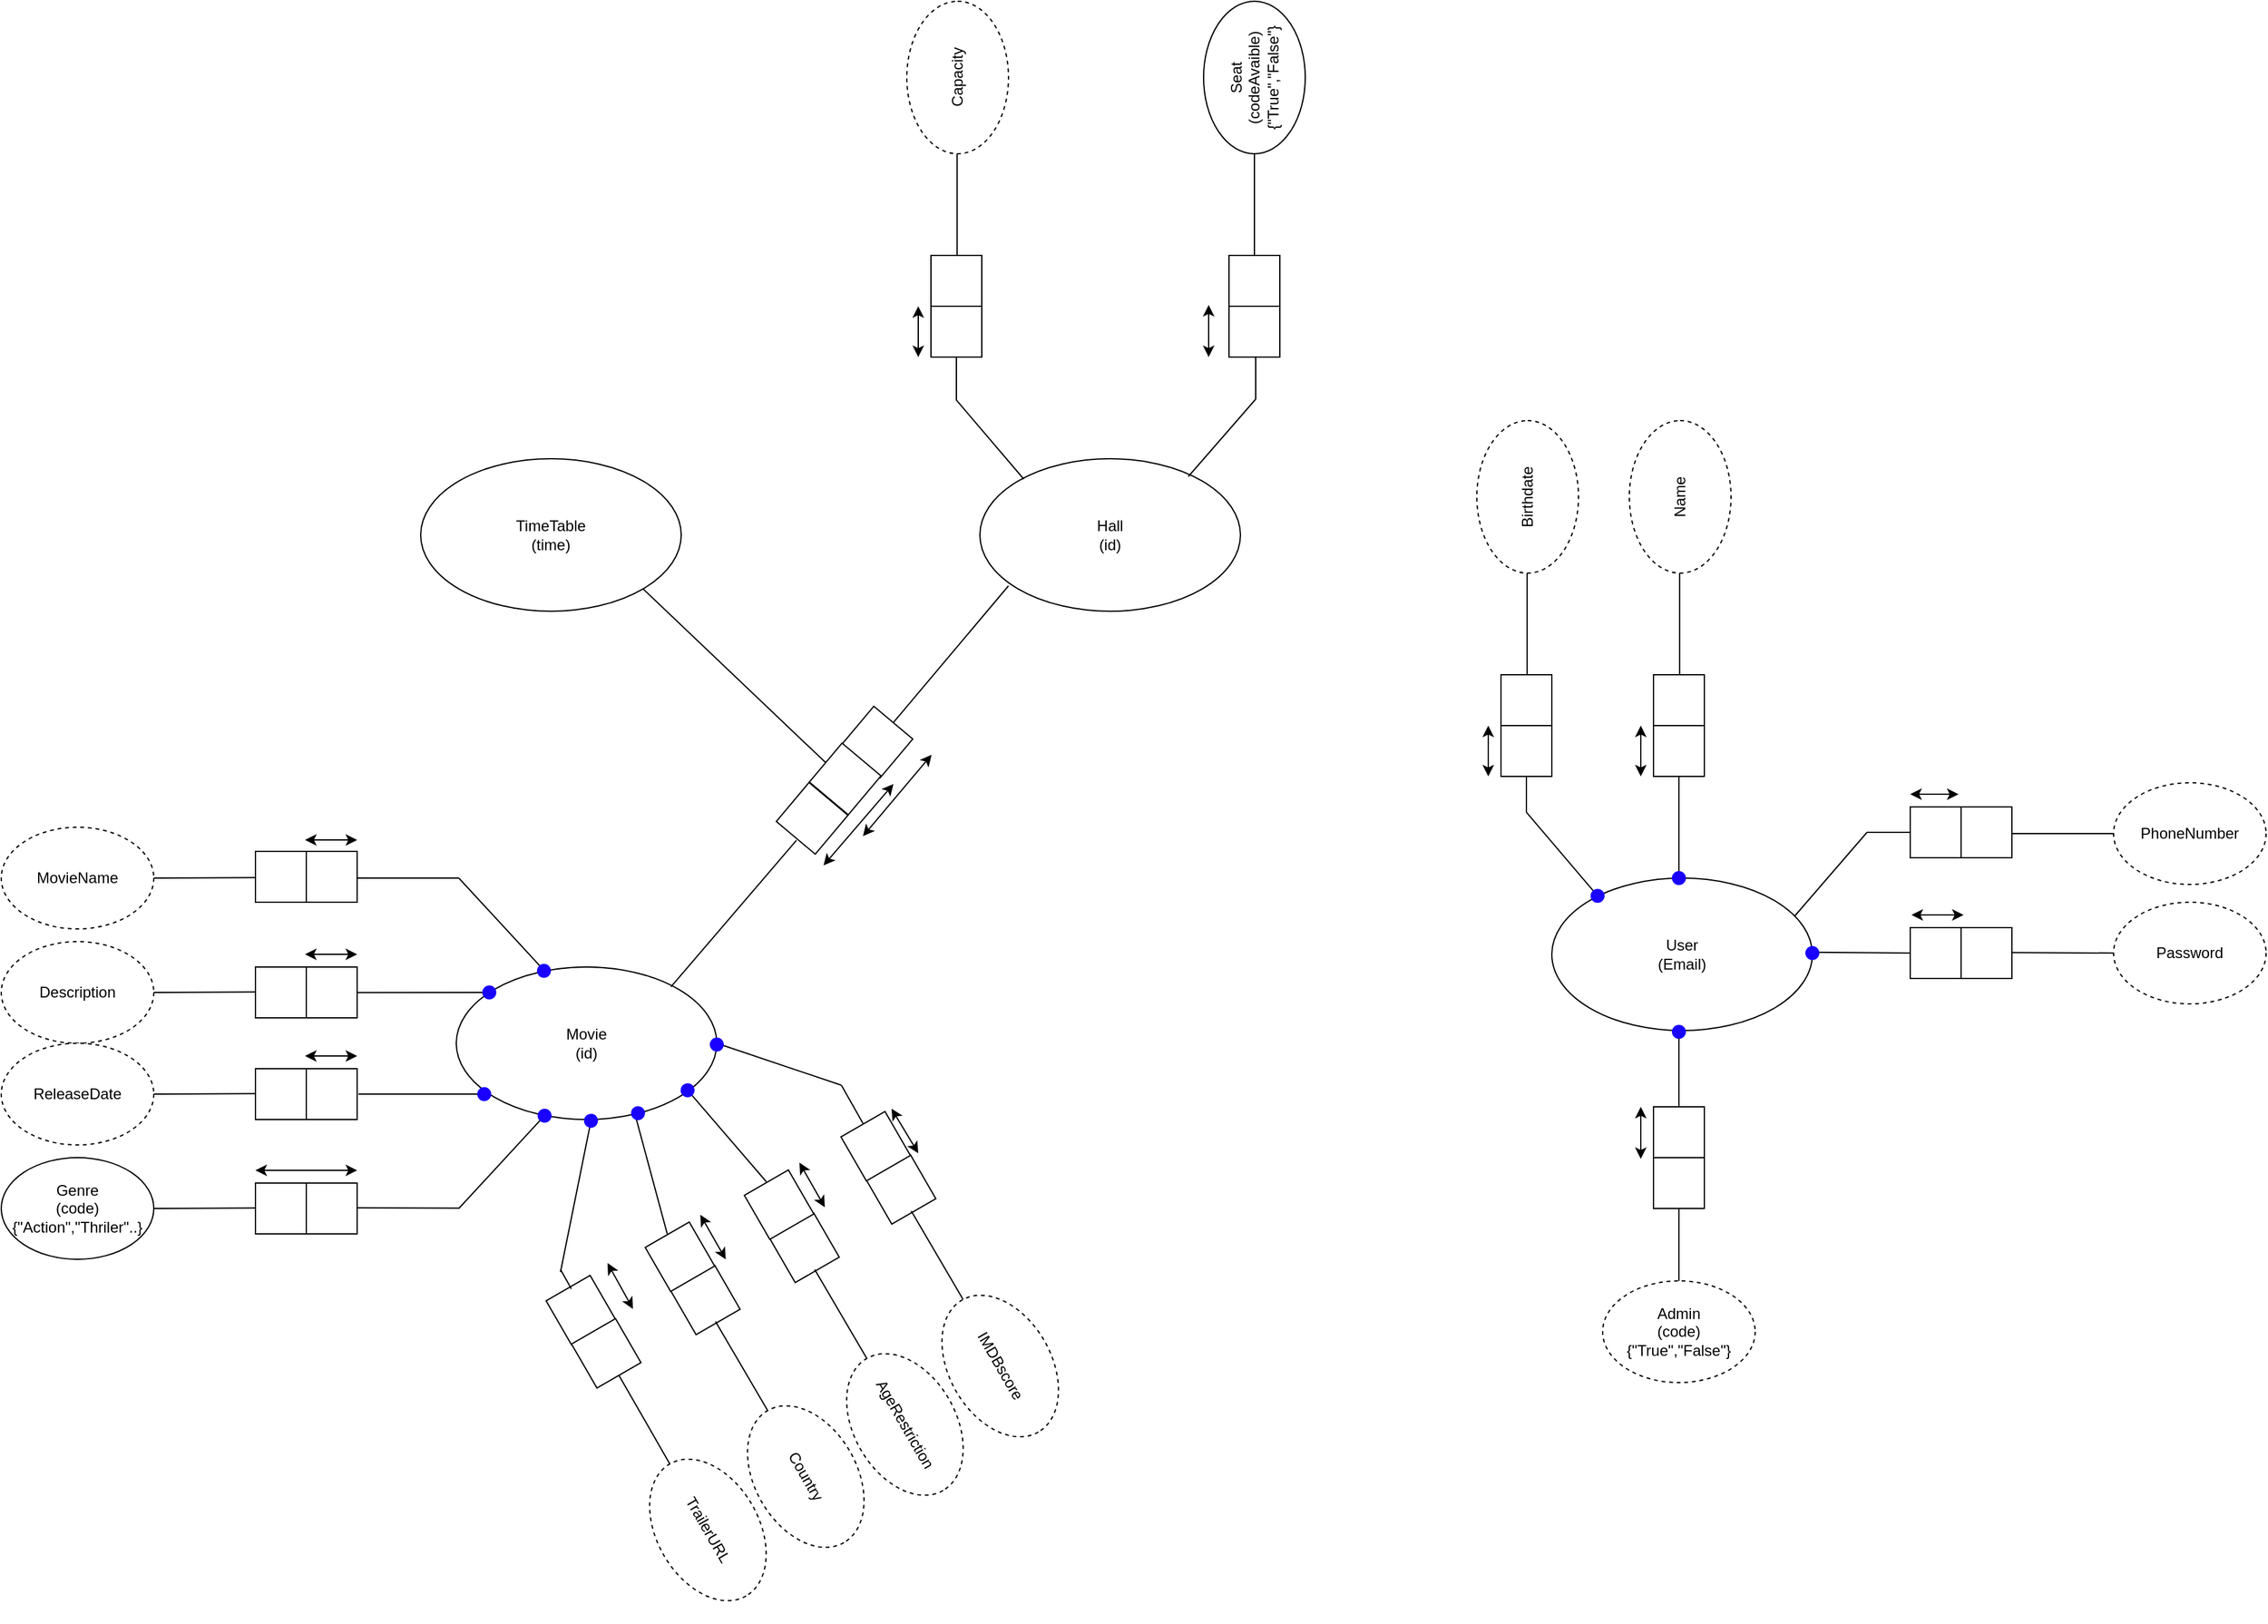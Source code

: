 <mxfile>
    <diagram id="iRuJoUfCndcfl9qR-i0W" name="Page-1">
        <mxGraphModel dx="1643" dy="1659" grid="1" gridSize="10" guides="1" tooltips="1" connect="1" arrows="1" fold="1" page="1" pageScale="1" pageWidth="827" pageHeight="1169" math="0" shadow="0">
            <root>
                <mxCell id="0"/>
                <mxCell id="1" parent="0"/>
                <mxCell id="mfv2O1PccH4M57eqfQ7O-268" value="Movie&lt;br&gt;(id)" style="ellipse;whiteSpace=wrap;html=1;" parent="1" vertex="1">
                    <mxGeometry x="128" y="440" width="205" height="120" as="geometry"/>
                </mxCell>
                <mxCell id="mfv2O1PccH4M57eqfQ7O-269" value="" style="endArrow=none;html=1;rounded=0;" parent="1" edge="1">
                    <mxGeometry width="50" height="50" relative="1" as="geometry">
                        <mxPoint x="130" y="629.81" as="sourcePoint"/>
                        <mxPoint x="50" y="629.47" as="targetPoint"/>
                    </mxGeometry>
                </mxCell>
                <mxCell id="mfv2O1PccH4M57eqfQ7O-270" value="" style="group" parent="1" vertex="1" connectable="0">
                    <mxGeometry x="-30" y="610" width="80" height="40" as="geometry"/>
                </mxCell>
                <mxCell id="mfv2O1PccH4M57eqfQ7O-271" value="" style="rounded=0;whiteSpace=wrap;html=1;" parent="mfv2O1PccH4M57eqfQ7O-270" vertex="1">
                    <mxGeometry width="40" height="40" as="geometry"/>
                </mxCell>
                <mxCell id="mfv2O1PccH4M57eqfQ7O-272" value="" style="rounded=0;whiteSpace=wrap;html=1;" parent="mfv2O1PccH4M57eqfQ7O-270" vertex="1">
                    <mxGeometry x="40" width="40" height="40" as="geometry"/>
                </mxCell>
                <mxCell id="mfv2O1PccH4M57eqfQ7O-273" value="Genre&lt;br&gt;(code)&lt;br&gt;{&quot;Action&quot;,&quot;Thriler&quot;..}" style="ellipse;whiteSpace=wrap;html=1;" parent="1" vertex="1">
                    <mxGeometry x="-230" y="590" width="120" height="80" as="geometry"/>
                </mxCell>
                <mxCell id="mfv2O1PccH4M57eqfQ7O-274" value="" style="endArrow=none;html=1;rounded=0;" parent="1" edge="1">
                    <mxGeometry width="50" height="50" relative="1" as="geometry">
                        <mxPoint x="-30" y="629.58" as="sourcePoint"/>
                        <mxPoint x="-110" y="630" as="targetPoint"/>
                    </mxGeometry>
                </mxCell>
                <mxCell id="mfv2O1PccH4M57eqfQ7O-275" value="" style="endArrow=none;html=1;rounded=0;" parent="1" edge="1">
                    <mxGeometry width="50" height="50" relative="1" as="geometry">
                        <mxPoint x="130" y="370" as="sourcePoint"/>
                        <mxPoint x="50" y="370" as="targetPoint"/>
                    </mxGeometry>
                </mxCell>
                <mxCell id="mfv2O1PccH4M57eqfQ7O-276" value="" style="group" parent="1" vertex="1" connectable="0">
                    <mxGeometry x="-30" y="349" width="80" height="40" as="geometry"/>
                </mxCell>
                <mxCell id="mfv2O1PccH4M57eqfQ7O-277" value="" style="rounded=0;whiteSpace=wrap;html=1;" parent="mfv2O1PccH4M57eqfQ7O-276" vertex="1">
                    <mxGeometry width="40" height="40" as="geometry"/>
                </mxCell>
                <mxCell id="mfv2O1PccH4M57eqfQ7O-278" value="" style="rounded=0;whiteSpace=wrap;html=1;" parent="mfv2O1PccH4M57eqfQ7O-276" vertex="1">
                    <mxGeometry x="40" width="40" height="40" as="geometry"/>
                </mxCell>
                <mxCell id="mfv2O1PccH4M57eqfQ7O-279" value="MovieName" style="ellipse;whiteSpace=wrap;html=1;dashed=1;" parent="1" vertex="1">
                    <mxGeometry x="-230" y="330" width="120" height="80" as="geometry"/>
                </mxCell>
                <mxCell id="mfv2O1PccH4M57eqfQ7O-280" value="" style="endArrow=none;html=1;rounded=0;" parent="1" edge="1">
                    <mxGeometry width="50" height="50" relative="1" as="geometry">
                        <mxPoint x="-30" y="369.58" as="sourcePoint"/>
                        <mxPoint x="-110" y="370" as="targetPoint"/>
                    </mxGeometry>
                </mxCell>
                <mxCell id="mfv2O1PccH4M57eqfQ7O-281" value="" style="endArrow=none;html=1;rounded=0;startArrow=none;exitX=0.34;exitY=0.028;exitDx=0;exitDy=0;exitPerimeter=0;" parent="1" source="mfv2O1PccH4M57eqfQ7O-268" edge="1">
                    <mxGeometry width="50" height="50" relative="1" as="geometry">
                        <mxPoint x="195.725" y="451.222" as="sourcePoint"/>
                        <mxPoint x="130" y="370" as="targetPoint"/>
                    </mxGeometry>
                </mxCell>
                <mxCell id="mfv2O1PccH4M57eqfQ7O-282" value="" style="endArrow=classic;startArrow=classic;html=1;rounded=0;" parent="1" edge="1">
                    <mxGeometry width="50" height="50" relative="1" as="geometry">
                        <mxPoint x="9" y="340" as="sourcePoint"/>
                        <mxPoint x="50" y="340" as="targetPoint"/>
                    </mxGeometry>
                </mxCell>
                <mxCell id="mfv2O1PccH4M57eqfQ7O-283" value="" style="endArrow=classic;startArrow=classic;html=1;rounded=0;" parent="1" edge="1">
                    <mxGeometry width="50" height="50" relative="1" as="geometry">
                        <mxPoint x="-30" y="600" as="sourcePoint"/>
                        <mxPoint x="50" y="600" as="targetPoint"/>
                    </mxGeometry>
                </mxCell>
                <mxCell id="mfv2O1PccH4M57eqfQ7O-324" value="" style="endArrow=none;html=1;rounded=0;entryX=0.34;entryY=0.972;entryDx=0;entryDy=0;entryPerimeter=0;" parent="1" target="mfv2O1PccH4M57eqfQ7O-268" edge="1">
                    <mxGeometry width="50" height="50" relative="1" as="geometry">
                        <mxPoint x="130" y="630" as="sourcePoint"/>
                        <mxPoint x="164" y="570" as="targetPoint"/>
                    </mxGeometry>
                </mxCell>
                <mxCell id="mfv2O1PccH4M57eqfQ7O-325" value="" style="ellipse;whiteSpace=wrap;html=1;fillColor=#1900FF;strokeColor=#1900FF;" parent="1" vertex="1">
                    <mxGeometry x="192.5" y="552" width="10" height="10" as="geometry"/>
                </mxCell>
                <mxCell id="mfv2O1PccH4M57eqfQ7O-326" value="" style="ellipse;whiteSpace=wrap;html=1;fillColor=#1900FF;strokeColor=#1900FF;" parent="1" vertex="1">
                    <mxGeometry x="192" y="438" width="10" height="10" as="geometry"/>
                </mxCell>
                <mxCell id="mfv2O1PccH4M57eqfQ7O-345" value="" style="group" parent="1" vertex="1" connectable="0">
                    <mxGeometry x="-30" y="440" width="80" height="40" as="geometry"/>
                </mxCell>
                <mxCell id="mfv2O1PccH4M57eqfQ7O-346" value="" style="rounded=0;whiteSpace=wrap;html=1;" parent="mfv2O1PccH4M57eqfQ7O-345" vertex="1">
                    <mxGeometry width="40" height="40" as="geometry"/>
                </mxCell>
                <mxCell id="mfv2O1PccH4M57eqfQ7O-347" value="" style="rounded=0;whiteSpace=wrap;html=1;" parent="mfv2O1PccH4M57eqfQ7O-345" vertex="1">
                    <mxGeometry x="40" width="40" height="40" as="geometry"/>
                </mxCell>
                <mxCell id="mfv2O1PccH4M57eqfQ7O-348" value="Description" style="ellipse;whiteSpace=wrap;html=1;dashed=1;" parent="1" vertex="1">
                    <mxGeometry x="-230" y="420" width="120" height="80" as="geometry"/>
                </mxCell>
                <mxCell id="mfv2O1PccH4M57eqfQ7O-349" value="" style="endArrow=none;html=1;rounded=0;" parent="1" edge="1">
                    <mxGeometry width="50" height="50" relative="1" as="geometry">
                        <mxPoint x="-30" y="459.58" as="sourcePoint"/>
                        <mxPoint x="-110" y="460" as="targetPoint"/>
                    </mxGeometry>
                </mxCell>
                <mxCell id="mfv2O1PccH4M57eqfQ7O-350" value="" style="endArrow=none;html=1;rounded=0;startArrow=none;" parent="1" edge="1">
                    <mxGeometry width="50" height="50" relative="1" as="geometry">
                        <mxPoint x="155" y="460" as="sourcePoint"/>
                        <mxPoint x="50" y="460.16" as="targetPoint"/>
                    </mxGeometry>
                </mxCell>
                <mxCell id="mfv2O1PccH4M57eqfQ7O-351" value="" style="endArrow=classic;startArrow=classic;html=1;rounded=0;" parent="1" edge="1">
                    <mxGeometry width="50" height="50" relative="1" as="geometry">
                        <mxPoint x="9" y="430" as="sourcePoint"/>
                        <mxPoint x="50" y="430" as="targetPoint"/>
                    </mxGeometry>
                </mxCell>
                <mxCell id="mfv2O1PccH4M57eqfQ7O-352" value="" style="ellipse;whiteSpace=wrap;html=1;fillColor=#1900FF;strokeColor=#1900FF;" parent="1" vertex="1">
                    <mxGeometry x="149" y="455" width="10" height="10" as="geometry"/>
                </mxCell>
                <mxCell id="mfv2O1PccH4M57eqfQ7O-353" value="" style="endArrow=none;html=1;rounded=0;exitX=0.111;exitY=0.833;exitDx=0;exitDy=0;exitPerimeter=0;" parent="1" source="mfv2O1PccH4M57eqfQ7O-268" edge="1">
                    <mxGeometry width="50" height="50" relative="1" as="geometry">
                        <mxPoint x="130" y="540" as="sourcePoint"/>
                        <mxPoint x="51" y="540" as="targetPoint"/>
                    </mxGeometry>
                </mxCell>
                <mxCell id="mfv2O1PccH4M57eqfQ7O-354" value="" style="group" parent="1" vertex="1" connectable="0">
                    <mxGeometry x="-30" y="520" width="80" height="40" as="geometry"/>
                </mxCell>
                <mxCell id="mfv2O1PccH4M57eqfQ7O-355" value="" style="rounded=0;whiteSpace=wrap;html=1;" parent="mfv2O1PccH4M57eqfQ7O-354" vertex="1">
                    <mxGeometry width="40" height="40" as="geometry"/>
                </mxCell>
                <mxCell id="mfv2O1PccH4M57eqfQ7O-356" value="" style="rounded=0;whiteSpace=wrap;html=1;" parent="mfv2O1PccH4M57eqfQ7O-354" vertex="1">
                    <mxGeometry x="40" width="40" height="40" as="geometry"/>
                </mxCell>
                <mxCell id="mfv2O1PccH4M57eqfQ7O-357" value="ReleaseDate" style="ellipse;whiteSpace=wrap;html=1;dashed=1;" parent="1" vertex="1">
                    <mxGeometry x="-230" y="500" width="120" height="80" as="geometry"/>
                </mxCell>
                <mxCell id="mfv2O1PccH4M57eqfQ7O-358" value="" style="endArrow=none;html=1;rounded=0;" parent="1" edge="1">
                    <mxGeometry width="50" height="50" relative="1" as="geometry">
                        <mxPoint x="-30" y="539.58" as="sourcePoint"/>
                        <mxPoint x="-110" y="540" as="targetPoint"/>
                    </mxGeometry>
                </mxCell>
                <mxCell id="mfv2O1PccH4M57eqfQ7O-360" value="" style="endArrow=classic;startArrow=classic;html=1;rounded=0;" parent="1" edge="1">
                    <mxGeometry width="50" height="50" relative="1" as="geometry">
                        <mxPoint x="9" y="510" as="sourcePoint"/>
                        <mxPoint x="50" y="510" as="targetPoint"/>
                    </mxGeometry>
                </mxCell>
                <mxCell id="mfv2O1PccH4M57eqfQ7O-361" value="" style="ellipse;whiteSpace=wrap;html=1;fillColor=#1900FF;strokeColor=#1900FF;" parent="1" vertex="1">
                    <mxGeometry x="145" y="535" width="10" height="10" as="geometry"/>
                </mxCell>
                <mxCell id="mfv2O1PccH4M57eqfQ7O-370" value="" style="group;rotation=-300;" parent="1" vertex="1" connectable="0">
                    <mxGeometry x="196" y="707" width="80" height="40" as="geometry"/>
                </mxCell>
                <mxCell id="mfv2O1PccH4M57eqfQ7O-371" value="" style="rounded=0;whiteSpace=wrap;html=1;rotation=-300;" parent="mfv2O1PccH4M57eqfQ7O-370" vertex="1">
                    <mxGeometry x="10" y="-17" width="40" height="40" as="geometry"/>
                </mxCell>
                <mxCell id="mfv2O1PccH4M57eqfQ7O-372" value="" style="rounded=0;whiteSpace=wrap;html=1;rotation=-300;" parent="mfv2O1PccH4M57eqfQ7O-370" vertex="1">
                    <mxGeometry x="30" y="17" width="40" height="40" as="geometry"/>
                </mxCell>
                <mxCell id="mfv2O1PccH4M57eqfQ7O-373" value="" style="group;rotation=-120;" parent="1" vertex="1" connectable="0">
                    <mxGeometry x="274" y="665" width="80" height="40" as="geometry"/>
                </mxCell>
                <mxCell id="mfv2O1PccH4M57eqfQ7O-374" value="" style="rounded=0;whiteSpace=wrap;html=1;rotation=-120;" parent="mfv2O1PccH4M57eqfQ7O-373" vertex="1">
                    <mxGeometry x="30" y="17" width="40" height="40" as="geometry"/>
                </mxCell>
                <mxCell id="mfv2O1PccH4M57eqfQ7O-375" value="" style="rounded=0;whiteSpace=wrap;html=1;rotation=-120;" parent="mfv2O1PccH4M57eqfQ7O-373" vertex="1">
                    <mxGeometry x="10" y="-17" width="40" height="40" as="geometry"/>
                </mxCell>
                <mxCell id="mfv2O1PccH4M57eqfQ7O-376" value="Country" style="ellipse;whiteSpace=wrap;html=1;dashed=1;rotation=-300;" parent="1" vertex="1">
                    <mxGeometry x="343" y="801" width="120" height="80" as="geometry"/>
                </mxCell>
                <mxCell id="mfv2O1PccH4M57eqfQ7O-377" value="TrailerURL" style="ellipse;whiteSpace=wrap;html=1;dashed=1;rotation=-300;" parent="1" vertex="1">
                    <mxGeometry x="266" y="843" width="120" height="80" as="geometry"/>
                </mxCell>
                <mxCell id="mfv2O1PccH4M57eqfQ7O-378" value="" style="endArrow=none;html=1;rounded=0;entryX=0;entryY=0.5;entryDx=0;entryDy=0;exitX=1;exitY=0.5;exitDx=0;exitDy=0;" parent="1" source="mfv2O1PccH4M57eqfQ7O-372" target="mfv2O1PccH4M57eqfQ7O-377" edge="1">
                    <mxGeometry width="50" height="50" relative="1" as="geometry">
                        <mxPoint x="264" y="756" as="sourcePoint"/>
                        <mxPoint x="246" y="824" as="targetPoint"/>
                    </mxGeometry>
                </mxCell>
                <mxCell id="mfv2O1PccH4M57eqfQ7O-379" value="" style="endArrow=none;html=1;rounded=0;entryX=0;entryY=0.5;entryDx=0;entryDy=0;exitX=1;exitY=0.5;exitDx=0;exitDy=0;" parent="1" edge="1">
                    <mxGeometry width="50" height="50" relative="1" as="geometry">
                        <mxPoint x="332" y="719" as="sourcePoint"/>
                        <mxPoint x="373" y="789" as="targetPoint"/>
                    </mxGeometry>
                </mxCell>
                <mxCell id="mfv2O1PccH4M57eqfQ7O-380" value="" style="group;rotation=-300;" parent="1" vertex="1" connectable="0">
                    <mxGeometry x="227" y="708" width="80" as="geometry"/>
                </mxCell>
                <mxCell id="mfv2O1PccH4M57eqfQ7O-381" value="" style="endArrow=classic;startArrow=classic;html=1;rounded=0;" parent="mfv2O1PccH4M57eqfQ7O-380" edge="1">
                    <mxGeometry width="50" height="50" relative="1" as="geometry">
                        <mxPoint x="20" y="-35" as="sourcePoint"/>
                        <mxPoint x="40" y="1" as="targetPoint"/>
                    </mxGeometry>
                </mxCell>
                <mxCell id="mfv2O1PccH4M57eqfQ7O-382" value="" style="endArrow=classic;startArrow=classic;html=1;rounded=0;" parent="1" edge="1">
                    <mxGeometry width="50" height="50" relative="1" as="geometry">
                        <mxPoint x="320" y="635" as="sourcePoint"/>
                        <mxPoint x="340" y="670" as="targetPoint"/>
                    </mxGeometry>
                </mxCell>
                <mxCell id="mfv2O1PccH4M57eqfQ7O-383" value="" style="group;rotation=-120;" parent="1" vertex="1" connectable="0">
                    <mxGeometry x="428" y="578" width="80" height="40" as="geometry"/>
                </mxCell>
                <mxCell id="mfv2O1PccH4M57eqfQ7O-384" value="" style="rounded=0;whiteSpace=wrap;html=1;rotation=-120;" parent="mfv2O1PccH4M57eqfQ7O-383" vertex="1">
                    <mxGeometry x="30" y="17" width="40" height="40" as="geometry"/>
                </mxCell>
                <mxCell id="mfv2O1PccH4M57eqfQ7O-385" value="" style="rounded=0;whiteSpace=wrap;html=1;rotation=-120;" parent="mfv2O1PccH4M57eqfQ7O-383" vertex="1">
                    <mxGeometry x="10" y="-17" width="40" height="40" as="geometry"/>
                </mxCell>
                <mxCell id="mfv2O1PccH4M57eqfQ7O-386" value="" style="endArrow=none;html=1;rounded=0;entryX=0;entryY=0.5;entryDx=0;entryDy=0;exitX=1;exitY=0.5;exitDx=0;exitDy=0;" parent="1" edge="1">
                    <mxGeometry width="50" height="50" relative="1" as="geometry">
                        <mxPoint x="486" y="632" as="sourcePoint"/>
                        <mxPoint x="527" y="702" as="targetPoint"/>
                    </mxGeometry>
                </mxCell>
                <mxCell id="mfv2O1PccH4M57eqfQ7O-387" value="" style="endArrow=classic;startArrow=classic;html=1;rounded=0;" parent="1" edge="1">
                    <mxGeometry width="50" height="50" relative="1" as="geometry">
                        <mxPoint x="470.5" y="551.5" as="sourcePoint"/>
                        <mxPoint x="491.5" y="586.5" as="targetPoint"/>
                    </mxGeometry>
                </mxCell>
                <mxCell id="mfv2O1PccH4M57eqfQ7O-388" value="IMDBscore" style="ellipse;whiteSpace=wrap;html=1;rotation=-300;dashed=1;" parent="1" vertex="1">
                    <mxGeometry x="496" y="714" width="120" height="80" as="geometry"/>
                </mxCell>
                <mxCell id="mfv2O1PccH4M57eqfQ7O-389" value="" style="endArrow=none;html=1;rounded=0;exitX=1;exitY=0;exitDx=0;exitDy=0;" parent="1" source="mfv2O1PccH4M57eqfQ7O-390" edge="1">
                    <mxGeometry width="50" height="50" relative="1" as="geometry">
                        <mxPoint x="246" y="569" as="sourcePoint"/>
                        <mxPoint x="294" y="650" as="targetPoint"/>
                    </mxGeometry>
                </mxCell>
                <mxCell id="mfv2O1PccH4M57eqfQ7O-390" value="" style="ellipse;whiteSpace=wrap;html=1;fillColor=#1900FF;strokeColor=#1900FF;rotation=-210;" parent="1" vertex="1">
                    <mxGeometry x="266" y="550" width="10" height="10" as="geometry"/>
                </mxCell>
                <mxCell id="mfv2O1PccH4M57eqfQ7O-395" value="" style="endArrow=none;html=1;rounded=0;startArrow=none;" parent="1" edge="1">
                    <mxGeometry width="50" height="50" relative="1" as="geometry">
                        <mxPoint x="234" y="561" as="sourcePoint"/>
                        <mxPoint x="210" y="680" as="targetPoint"/>
                    </mxGeometry>
                </mxCell>
                <mxCell id="mfv2O1PccH4M57eqfQ7O-396" value="" style="endArrow=none;html=1;rounded=0;" parent="1" edge="1">
                    <mxGeometry width="50" height="50" relative="1" as="geometry">
                        <mxPoint x="210" y="678" as="sourcePoint"/>
                        <mxPoint x="218.547" y="693.234" as="targetPoint"/>
                    </mxGeometry>
                </mxCell>
                <mxCell id="mfv2O1PccH4M57eqfQ7O-397" value="" style="ellipse;whiteSpace=wrap;html=1;fillColor=#1900FF;strokeColor=#1900FF;rotation=-210;" parent="1" vertex="1">
                    <mxGeometry x="229" y="556" width="10" height="10" as="geometry"/>
                </mxCell>
                <mxCell id="mfv2O1PccH4M57eqfQ7O-392" value="" style="endArrow=none;html=1;rounded=0;startArrow=none;exitX=1;exitY=0.5;exitDx=0;exitDy=0;" parent="1" source="mfv2O1PccH4M57eqfQ7O-268" edge="1">
                    <mxGeometry width="50" height="50" relative="1" as="geometry">
                        <mxPoint x="341.18" y="500.64" as="sourcePoint"/>
                        <mxPoint x="431" y="533" as="targetPoint"/>
                    </mxGeometry>
                </mxCell>
                <mxCell id="mfv2O1PccH4M57eqfQ7O-393" value="" style="endArrow=none;html=1;rounded=0;" parent="1" edge="1">
                    <mxGeometry width="50" height="50" relative="1" as="geometry">
                        <mxPoint x="431" y="533" as="sourcePoint"/>
                        <mxPoint x="448" y="563" as="targetPoint"/>
                    </mxGeometry>
                </mxCell>
                <mxCell id="mfv2O1PccH4M57eqfQ7O-289" value="" style="ellipse;whiteSpace=wrap;html=1;fillColor=#1900FF;strokeColor=#1900FF;rotation=-180;" parent="1" vertex="1">
                    <mxGeometry x="328" y="496" width="10" height="10" as="geometry"/>
                </mxCell>
                <mxCell id="mfv2O1PccH4M57eqfQ7O-401" value="" style="group;rotation=-120;" parent="1" vertex="1" connectable="0">
                    <mxGeometry x="352" y="624" width="80" height="40" as="geometry"/>
                </mxCell>
                <mxCell id="mfv2O1PccH4M57eqfQ7O-402" value="" style="rounded=0;whiteSpace=wrap;html=1;rotation=-120;" parent="mfv2O1PccH4M57eqfQ7O-401" vertex="1">
                    <mxGeometry x="30" y="17" width="40" height="40" as="geometry"/>
                </mxCell>
                <mxCell id="mfv2O1PccH4M57eqfQ7O-403" value="" style="rounded=0;whiteSpace=wrap;html=1;rotation=-120;" parent="mfv2O1PccH4M57eqfQ7O-401" vertex="1">
                    <mxGeometry x="10" y="-17" width="40" height="40" as="geometry"/>
                </mxCell>
                <mxCell id="mfv2O1PccH4M57eqfQ7O-404" value="AgeRestriction" style="ellipse;whiteSpace=wrap;html=1;dashed=1;rotation=-300;" parent="1" vertex="1">
                    <mxGeometry x="421" y="760" width="120" height="80" as="geometry"/>
                </mxCell>
                <mxCell id="mfv2O1PccH4M57eqfQ7O-405" value="" style="endArrow=none;html=1;rounded=0;entryX=0;entryY=0.5;entryDx=0;entryDy=0;exitX=1;exitY=0.5;exitDx=0;exitDy=0;" parent="1" edge="1">
                    <mxGeometry width="50" height="50" relative="1" as="geometry">
                        <mxPoint x="410" y="678" as="sourcePoint"/>
                        <mxPoint x="451" y="748" as="targetPoint"/>
                    </mxGeometry>
                </mxCell>
                <mxCell id="mfv2O1PccH4M57eqfQ7O-406" value="" style="endArrow=classic;startArrow=classic;html=1;rounded=0;" parent="1" edge="1">
                    <mxGeometry width="50" height="50" relative="1" as="geometry">
                        <mxPoint x="398" y="594" as="sourcePoint"/>
                        <mxPoint x="418" y="629" as="targetPoint"/>
                    </mxGeometry>
                </mxCell>
                <mxCell id="mfv2O1PccH4M57eqfQ7O-407" value="" style="endArrow=none;html=1;rounded=0;exitX=0.89;exitY=0.812;exitDx=0;exitDy=0;exitPerimeter=0;" parent="1" source="mfv2O1PccH4M57eqfQ7O-268" edge="1">
                    <mxGeometry width="50" height="50" relative="1" as="geometry">
                        <mxPoint x="324" y="528" as="sourcePoint"/>
                        <mxPoint x="372" y="609" as="targetPoint"/>
                    </mxGeometry>
                </mxCell>
                <mxCell id="mfv2O1PccH4M57eqfQ7O-408" value="" style="ellipse;whiteSpace=wrap;html=1;fillColor=#1900FF;strokeColor=#1900FF;rotation=-210;" parent="1" vertex="1">
                    <mxGeometry x="305" y="532" width="10" height="10" as="geometry"/>
                </mxCell>
                <mxCell id="mfv2O1PccH4M57eqfQ7O-420" value="TimeTable&lt;br&gt;(time)" style="ellipse;whiteSpace=wrap;html=1;" parent="1" vertex="1">
                    <mxGeometry x="100" y="40" width="205" height="120" as="geometry"/>
                </mxCell>
                <mxCell id="mfv2O1PccH4M57eqfQ7O-421" value="Hall&lt;br&gt;(id)" style="ellipse;whiteSpace=wrap;html=1;" parent="1" vertex="1">
                    <mxGeometry x="540" y="40" width="205" height="120" as="geometry"/>
                </mxCell>
                <mxCell id="38" value="User&lt;br&gt;(Email)" style="ellipse;whiteSpace=wrap;html=1;" parent="1" vertex="1">
                    <mxGeometry x="990" y="370" width="205" height="120" as="geometry"/>
                </mxCell>
                <mxCell id="39" value="" style="endArrow=none;html=1;rounded=0;entryX=0;entryY=0.5;entryDx=0;entryDy=0;" parent="1" target="41" edge="1">
                    <mxGeometry width="50" height="50" relative="1" as="geometry">
                        <mxPoint x="1195" y="428.41" as="sourcePoint"/>
                        <mxPoint x="1256" y="428.41" as="targetPoint"/>
                    </mxGeometry>
                </mxCell>
                <mxCell id="40" value="" style="group" parent="1" vertex="1" connectable="0">
                    <mxGeometry x="1272" y="409" width="80" height="40" as="geometry"/>
                </mxCell>
                <mxCell id="41" value="" style="rounded=0;whiteSpace=wrap;html=1;" parent="40" vertex="1">
                    <mxGeometry width="40" height="40" as="geometry"/>
                </mxCell>
                <mxCell id="42" value="" style="rounded=0;whiteSpace=wrap;html=1;" parent="40" vertex="1">
                    <mxGeometry x="40" width="40" height="40" as="geometry"/>
                </mxCell>
                <mxCell id="43" value="Password" style="ellipse;whiteSpace=wrap;html=1;dashed=1;" parent="1" vertex="1">
                    <mxGeometry x="1432" y="389" width="120" height="80" as="geometry"/>
                </mxCell>
                <mxCell id="44" value="" style="endArrow=none;html=1;rounded=0;" parent="1" edge="1">
                    <mxGeometry width="50" height="50" relative="1" as="geometry">
                        <mxPoint x="1352.0" y="428.58" as="sourcePoint"/>
                        <mxPoint x="1432.0" y="429" as="targetPoint"/>
                    </mxGeometry>
                </mxCell>
                <mxCell id="59" value="" style="endArrow=classic;startArrow=classic;html=1;rounded=0;" parent="1" edge="1">
                    <mxGeometry width="50" height="50" relative="1" as="geometry">
                        <mxPoint x="1273" y="399" as="sourcePoint"/>
                        <mxPoint x="1314" y="399" as="targetPoint"/>
                    </mxGeometry>
                </mxCell>
                <mxCell id="65" value="" style="ellipse;whiteSpace=wrap;html=1;fillColor=#1900FF;strokeColor=#1900FF;" parent="1" vertex="1">
                    <mxGeometry x="1190" y="424" width="10" height="10" as="geometry"/>
                </mxCell>
                <mxCell id="66" value="" style="group;rotation=-270;" parent="1" vertex="1" connectable="0">
                    <mxGeometry x="1050" y="570" width="80" height="40" as="geometry"/>
                </mxCell>
                <mxCell id="67" value="" style="rounded=0;whiteSpace=wrap;html=1;rotation=-270;" parent="66" vertex="1">
                    <mxGeometry x="20" y="-20" width="40" height="40" as="geometry"/>
                </mxCell>
                <mxCell id="68" value="" style="rounded=0;whiteSpace=wrap;html=1;rotation=-270;" parent="66" vertex="1">
                    <mxGeometry x="20" y="20" width="40" height="40" as="geometry"/>
                </mxCell>
                <mxCell id="69" value="" style="endArrow=none;html=1;rounded=0;entryX=1;entryY=0.5;entryDx=0;entryDy=0;" parent="1" target="68" edge="1">
                    <mxGeometry width="50" height="50" relative="1" as="geometry">
                        <mxPoint x="1090" y="690" as="sourcePoint"/>
                        <mxPoint x="1089.67" y="661" as="targetPoint"/>
                    </mxGeometry>
                </mxCell>
                <mxCell id="70" value="" style="endArrow=none;html=1;rounded=0;startArrow=none;" parent="1" edge="1" source="146">
                    <mxGeometry width="50" height="50" relative="1" as="geometry">
                        <mxPoint x="1090" y="550" as="sourcePoint"/>
                        <mxPoint x="1090" y="491" as="targetPoint"/>
                    </mxGeometry>
                </mxCell>
                <mxCell id="98" value="" style="endArrow=classic;startArrow=classic;html=1;rounded=0;" parent="1" edge="1">
                    <mxGeometry width="50" height="50" relative="1" as="geometry">
                        <mxPoint x="1060" y="591" as="sourcePoint"/>
                        <mxPoint x="1060" y="550" as="targetPoint"/>
                    </mxGeometry>
                </mxCell>
                <mxCell id="131" value="" style="group" parent="1" vertex="1" connectable="0">
                    <mxGeometry x="1181" y="295" width="371" height="105" as="geometry"/>
                </mxCell>
                <mxCell id="122" value="" style="group;rotation=180;" parent="131" vertex="1" connectable="0">
                    <mxGeometry x="91" y="19" width="80" height="40" as="geometry"/>
                </mxCell>
                <mxCell id="123" value="" style="rounded=0;whiteSpace=wrap;html=1;rotation=180;" parent="122" vertex="1">
                    <mxGeometry x="40" width="40" height="40" as="geometry"/>
                </mxCell>
                <mxCell id="124" value="" style="rounded=0;whiteSpace=wrap;html=1;rotation=180;" parent="122" vertex="1">
                    <mxGeometry width="40" height="40" as="geometry"/>
                </mxCell>
                <mxCell id="125" value="" style="endArrow=none;html=1;rounded=0;entryX=0;entryY=0.5;entryDx=0;entryDy=0;exitX=1;exitY=0.5;exitDx=0;exitDy=0;" parent="131" edge="1">
                    <mxGeometry width="50" height="50" relative="1" as="geometry">
                        <mxPoint x="171" y="40" as="sourcePoint"/>
                        <mxPoint x="251" y="40" as="targetPoint"/>
                    </mxGeometry>
                </mxCell>
                <mxCell id="126" value="" style="endArrow=classic;startArrow=classic;html=1;rounded=0;" parent="131" edge="1">
                    <mxGeometry width="50" height="50" relative="1" as="geometry">
                        <mxPoint x="91" y="9" as="sourcePoint"/>
                        <mxPoint x="129" y="9" as="targetPoint"/>
                    </mxGeometry>
                </mxCell>
                <mxCell id="127" value="PhoneNumber" style="ellipse;whiteSpace=wrap;html=1;rotation=0;dashed=1;" parent="131" vertex="1">
                    <mxGeometry x="251" width="120" height="80" as="geometry"/>
                </mxCell>
                <mxCell id="128" value="" style="endArrow=none;html=1;rounded=0;startArrow=none;endSize=0;" parent="131" edge="1">
                    <mxGeometry width="50" height="50" relative="1" as="geometry">
                        <mxPoint y="105" as="sourcePoint"/>
                        <mxPoint x="57" y="39" as="targetPoint"/>
                    </mxGeometry>
                </mxCell>
                <mxCell id="129" value="" style="endArrow=none;html=1;rounded=0;" parent="131" edge="1">
                    <mxGeometry width="50" height="50" relative="1" as="geometry">
                        <mxPoint x="57" y="39" as="sourcePoint"/>
                        <mxPoint x="91" y="39" as="targetPoint"/>
                    </mxGeometry>
                </mxCell>
                <mxCell id="48" value="" style="group;rotation=90;" parent="1" vertex="1" connectable="0">
                    <mxGeometry x="1050" y="230" width="80" height="40" as="geometry"/>
                </mxCell>
                <mxCell id="49" value="" style="rounded=0;whiteSpace=wrap;html=1;rotation=90;" parent="48" vertex="1">
                    <mxGeometry x="20" y="-20" width="40" height="40" as="geometry"/>
                </mxCell>
                <mxCell id="50" value="" style="rounded=0;whiteSpace=wrap;html=1;rotation=90;" parent="48" vertex="1">
                    <mxGeometry x="20" y="20" width="40" height="40" as="geometry"/>
                </mxCell>
                <mxCell id="51" value="Name" style="ellipse;whiteSpace=wrap;html=1;dashed=1;rotation=-90;" parent="1" vertex="1">
                    <mxGeometry x="1031" y="30" width="120" height="80" as="geometry"/>
                </mxCell>
                <mxCell id="54" value="" style="endArrow=none;html=1;rounded=0;entryX=0;entryY=0.5;entryDx=0;entryDy=0;exitX=1;exitY=0.5;exitDx=0;exitDy=0;" parent="1" edge="1">
                    <mxGeometry width="50" height="50" relative="1" as="geometry">
                        <mxPoint x="1090.58" y="210" as="sourcePoint"/>
                        <mxPoint x="1090.58" y="130" as="targetPoint"/>
                    </mxGeometry>
                </mxCell>
                <mxCell id="64" value="" style="endArrow=classic;startArrow=classic;html=1;rounded=0;" parent="1" edge="1">
                    <mxGeometry width="50" height="50" relative="1" as="geometry">
                        <mxPoint x="1060" y="290" as="sourcePoint"/>
                        <mxPoint x="1060" y="250" as="targetPoint"/>
                    </mxGeometry>
                </mxCell>
                <mxCell id="87" value="" style="group;rotation=90;" parent="1" vertex="1" connectable="0">
                    <mxGeometry x="930" y="230" width="80" height="40" as="geometry"/>
                </mxCell>
                <mxCell id="88" value="" style="rounded=0;whiteSpace=wrap;html=1;rotation=90;" parent="87" vertex="1">
                    <mxGeometry x="20" y="-20" width="40" height="40" as="geometry"/>
                </mxCell>
                <mxCell id="89" value="" style="rounded=0;whiteSpace=wrap;html=1;rotation=90;" parent="87" vertex="1">
                    <mxGeometry x="20" y="20" width="40" height="40" as="geometry"/>
                </mxCell>
                <mxCell id="90" value="" style="endArrow=none;html=1;rounded=0;entryX=0;entryY=0.5;entryDx=0;entryDy=0;exitX=1;exitY=0.5;exitDx=0;exitDy=0;" parent="1" edge="1">
                    <mxGeometry width="50" height="50" relative="1" as="geometry">
                        <mxPoint x="970.58" y="210" as="sourcePoint"/>
                        <mxPoint x="970.58" y="130" as="targetPoint"/>
                    </mxGeometry>
                </mxCell>
                <mxCell id="91" value="" style="endArrow=classic;startArrow=classic;html=1;rounded=0;" parent="1" edge="1">
                    <mxGeometry width="50" height="50" relative="1" as="geometry">
                        <mxPoint x="940" y="290" as="sourcePoint"/>
                        <mxPoint x="940" y="250" as="targetPoint"/>
                    </mxGeometry>
                </mxCell>
                <mxCell id="92" value="Birthdate" style="ellipse;whiteSpace=wrap;html=1;rotation=-90;dashed=1;" parent="1" vertex="1">
                    <mxGeometry x="911" y="30" width="120" height="80" as="geometry"/>
                </mxCell>
                <mxCell id="99" value="" style="endArrow=none;html=1;rounded=0;" parent="1" edge="1">
                    <mxGeometry width="50" height="50" relative="1" as="geometry">
                        <mxPoint x="1090" y="370" as="sourcePoint"/>
                        <mxPoint x="1090" y="290" as="targetPoint"/>
                    </mxGeometry>
                </mxCell>
                <mxCell id="100" value="" style="ellipse;whiteSpace=wrap;html=1;fillColor=#1900FF;strokeColor=#1900FF;" parent="1" vertex="1">
                    <mxGeometry x="1085" y="365" width="10" height="10" as="geometry"/>
                </mxCell>
                <mxCell id="101" value="" style="group" parent="1" vertex="1" connectable="0">
                    <mxGeometry x="970" y="290" width="50" height="80" as="geometry"/>
                </mxCell>
                <mxCell id="102" value="" style="endArrow=none;html=1;rounded=0;startArrow=none;" parent="101" edge="1" source="142">
                    <mxGeometry width="50" height="50" relative="1" as="geometry">
                        <mxPoint x="50" y="80" as="sourcePoint"/>
                        <mxPoint y="28.183" as="targetPoint"/>
                    </mxGeometry>
                </mxCell>
                <mxCell id="103" value="" style="endArrow=none;html=1;rounded=0;" parent="101" edge="1">
                    <mxGeometry width="50" height="50" relative="1" as="geometry">
                        <mxPoint y="28.333" as="sourcePoint"/>
                        <mxPoint as="targetPoint"/>
                    </mxGeometry>
                </mxCell>
                <mxCell id="mfv2O1PccH4M57eqfQ7O-429" value="" style="group;rotation=90;" parent="1" vertex="1" connectable="0">
                    <mxGeometry x="481.5" y="-100" width="80" height="40" as="geometry"/>
                </mxCell>
                <mxCell id="mfv2O1PccH4M57eqfQ7O-430" value="" style="rounded=0;whiteSpace=wrap;html=1;rotation=90;" parent="mfv2O1PccH4M57eqfQ7O-429" vertex="1">
                    <mxGeometry x="20" y="-20" width="40" height="40" as="geometry"/>
                </mxCell>
                <mxCell id="mfv2O1PccH4M57eqfQ7O-431" value="" style="rounded=0;whiteSpace=wrap;html=1;rotation=90;" parent="mfv2O1PccH4M57eqfQ7O-429" vertex="1">
                    <mxGeometry x="20" y="20" width="40" height="40" as="geometry"/>
                </mxCell>
                <mxCell id="mfv2O1PccH4M57eqfQ7O-432" value="" style="endArrow=none;html=1;rounded=0;entryX=0;entryY=0.5;entryDx=0;entryDy=0;exitX=1;exitY=0.5;exitDx=0;exitDy=0;" parent="1" edge="1">
                    <mxGeometry width="50" height="50" relative="1" as="geometry">
                        <mxPoint x="522.08" y="-120" as="sourcePoint"/>
                        <mxPoint x="522.08" y="-200" as="targetPoint"/>
                    </mxGeometry>
                </mxCell>
                <mxCell id="mfv2O1PccH4M57eqfQ7O-433" value="" style="endArrow=classic;startArrow=classic;html=1;rounded=0;" parent="1" edge="1">
                    <mxGeometry width="50" height="50" relative="1" as="geometry">
                        <mxPoint x="491.5" y="-40" as="sourcePoint"/>
                        <mxPoint x="491.5" y="-80" as="targetPoint"/>
                    </mxGeometry>
                </mxCell>
                <mxCell id="mfv2O1PccH4M57eqfQ7O-434" value="Capacity" style="ellipse;whiteSpace=wrap;html=1;rotation=-90;dashed=1;" parent="1" vertex="1">
                    <mxGeometry x="462.5" y="-300" width="120" height="80" as="geometry"/>
                </mxCell>
                <mxCell id="mfv2O1PccH4M57eqfQ7O-435" value="" style="endArrow=none;html=1;rounded=0;startArrow=none;" parent="1" edge="1">
                    <mxGeometry width="50" height="50" relative="1" as="geometry">
                        <mxPoint x="574.5" y="56" as="sourcePoint"/>
                        <mxPoint x="521.5" y="-6.18" as="targetPoint"/>
                    </mxGeometry>
                </mxCell>
                <mxCell id="mfv2O1PccH4M57eqfQ7O-436" value="" style="endArrow=none;html=1;rounded=0;" parent="1" edge="1">
                    <mxGeometry width="50" height="50" relative="1" as="geometry">
                        <mxPoint x="521.5" y="-6" as="sourcePoint"/>
                        <mxPoint x="521.5" y="-40" as="targetPoint"/>
                    </mxGeometry>
                </mxCell>
                <mxCell id="mfv2O1PccH4M57eqfQ7O-437" value="" style="group;rotation=-90;" parent="1" vertex="1" connectable="0">
                    <mxGeometry x="716" y="-100" width="80" height="40" as="geometry"/>
                </mxCell>
                <mxCell id="mfv2O1PccH4M57eqfQ7O-438" value="" style="rounded=0;whiteSpace=wrap;html=1;rotation=-90;" parent="mfv2O1PccH4M57eqfQ7O-437" vertex="1">
                    <mxGeometry x="20" y="20" width="40" height="40" as="geometry"/>
                </mxCell>
                <mxCell id="mfv2O1PccH4M57eqfQ7O-439" value="" style="rounded=0;whiteSpace=wrap;html=1;rotation=-90;" parent="mfv2O1PccH4M57eqfQ7O-437" vertex="1">
                    <mxGeometry x="20" y="-20" width="40" height="40" as="geometry"/>
                </mxCell>
                <mxCell id="mfv2O1PccH4M57eqfQ7O-441" value="" style="endArrow=none;html=1;rounded=0;entryX=0;entryY=0.5;entryDx=0;entryDy=0;exitX=1;exitY=0.5;exitDx=0;exitDy=0;" parent="1" source="mfv2O1PccH4M57eqfQ7O-439" edge="1">
                    <mxGeometry width="50" height="50" relative="1" as="geometry">
                        <mxPoint x="746" y="-120" as="sourcePoint"/>
                        <mxPoint x="756.0" y="-200" as="targetPoint"/>
                    </mxGeometry>
                </mxCell>
                <mxCell id="mfv2O1PccH4M57eqfQ7O-442" value="" style="group;rotation=-90;" parent="1" vertex="1" connectable="0">
                    <mxGeometry x="680" y="-80" width="80" as="geometry"/>
                </mxCell>
                <mxCell id="mfv2O1PccH4M57eqfQ7O-443" value="" style="endArrow=classic;startArrow=classic;html=1;rounded=0;" parent="mfv2O1PccH4M57eqfQ7O-442" edge="1">
                    <mxGeometry width="50" height="50" relative="1" as="geometry">
                        <mxPoint x="40" y="40" as="sourcePoint"/>
                        <mxPoint x="40" y="-1" as="targetPoint"/>
                    </mxGeometry>
                </mxCell>
                <mxCell id="mfv2O1PccH4M57eqfQ7O-444" value="" style="group;flipH=1;" parent="1" vertex="1" connectable="0">
                    <mxGeometry x="704" y="-40" width="53" height="94" as="geometry"/>
                </mxCell>
                <mxCell id="mfv2O1PccH4M57eqfQ7O-445" value="" style="endArrow=none;html=1;rounded=0;startArrow=none;" parent="mfv2O1PccH4M57eqfQ7O-444" edge="1">
                    <mxGeometry width="50" height="50" relative="1" as="geometry">
                        <mxPoint y="94" as="sourcePoint"/>
                        <mxPoint x="53" y="33.115" as="targetPoint"/>
                    </mxGeometry>
                </mxCell>
                <mxCell id="mfv2O1PccH4M57eqfQ7O-446" value="" style="endArrow=none;html=1;rounded=0;" parent="mfv2O1PccH4M57eqfQ7O-444" edge="1">
                    <mxGeometry width="50" height="50" relative="1" as="geometry">
                        <mxPoint x="53" y="33.292" as="sourcePoint"/>
                        <mxPoint x="53" as="targetPoint"/>
                    </mxGeometry>
                </mxCell>
                <mxCell id="mfv2O1PccH4M57eqfQ7O-447" value="Seat&lt;br&gt;(codeAvaible)&lt;br&gt;{&quot;True&quot;,&quot;False&quot;}" style="ellipse;whiteSpace=wrap;html=1;rotation=-90;" parent="1" vertex="1">
                    <mxGeometry x="696" y="-300" width="120" height="80" as="geometry"/>
                </mxCell>
                <mxCell id="mfv2O1PccH4M57eqfQ7O-448" value="" style="endArrow=none;html=1;rounded=0;entryX=0;entryY=0.5;entryDx=0;entryDy=0;" parent="1" target="mfv2O1PccH4M57eqfQ7O-466" edge="1">
                    <mxGeometry width="50" height="50" relative="1" as="geometry">
                        <mxPoint x="562.5" y="140" as="sourcePoint"/>
                        <mxPoint x="482.5" y="140" as="targetPoint"/>
                    </mxGeometry>
                </mxCell>
                <mxCell id="mfv2O1PccH4M57eqfQ7O-469" value="" style="group;rotation=-230;" parent="1" vertex="1" connectable="0">
                    <mxGeometry x="380" y="270" width="121" height="60" as="geometry"/>
                </mxCell>
                <mxCell id="mfv2O1PccH4M57eqfQ7O-466" value="" style="rounded=0;whiteSpace=wrap;html=1;container=0;rotation=-230;" parent="mfv2O1PccH4M57eqfQ7O-469" vertex="1">
                    <mxGeometry x="59" y="-27" width="40" height="40" as="geometry"/>
                </mxCell>
                <mxCell id="mfv2O1PccH4M57eqfQ7O-456" value="" style="endArrow=classic;startArrow=classic;html=1;rounded=0;" parent="mfv2O1PccH4M57eqfQ7O-469" edge="1">
                    <mxGeometry width="50" height="50" relative="1" as="geometry">
                        <mxPoint x="92" y="26" as="sourcePoint"/>
                        <mxPoint x="37" y="90" as="targetPoint"/>
                    </mxGeometry>
                </mxCell>
                <mxCell id="mfv2O1PccH4M57eqfQ7O-467" value="" style="endArrow=classic;startArrow=classic;html=1;rounded=0;" parent="mfv2O1PccH4M57eqfQ7O-469" edge="1">
                    <mxGeometry width="50" height="50" relative="1" as="geometry">
                        <mxPoint x="122" y="3" as="sourcePoint"/>
                        <mxPoint x="68" y="67" as="targetPoint"/>
                    </mxGeometry>
                </mxCell>
                <mxCell id="mfv2O1PccH4M57eqfQ7O-452" value="" style="rounded=0;whiteSpace=wrap;html=1;container=0;rotation=-230;" parent="mfv2O1PccH4M57eqfQ7O-469" vertex="1">
                    <mxGeometry x="34" y="2" width="40" height="40" as="geometry"/>
                </mxCell>
                <mxCell id="mfv2O1PccH4M57eqfQ7O-453" value="" style="rounded=0;whiteSpace=wrap;html=1;container=0;rotation=-230;" parent="mfv2O1PccH4M57eqfQ7O-469" vertex="1">
                    <mxGeometry x="8" y="33" width="40" height="40" as="geometry"/>
                </mxCell>
                <mxCell id="mfv2O1PccH4M57eqfQ7O-470" value="" style="endArrow=none;html=1;rounded=0;entryX=0.824;entryY=0.13;entryDx=0;entryDy=0;entryPerimeter=0;" parent="1" target="mfv2O1PccH4M57eqfQ7O-268" edge="1">
                    <mxGeometry width="50" height="50" relative="1" as="geometry">
                        <mxPoint x="395.64" y="340.32" as="sourcePoint"/>
                        <mxPoint x="300" y="450" as="targetPoint"/>
                    </mxGeometry>
                </mxCell>
                <mxCell id="mfv2O1PccH4M57eqfQ7O-471" value="" style="endArrow=none;html=1;rounded=0;entryX=1;entryY=1;entryDx=0;entryDy=0;exitX=0.5;exitY=1;exitDx=0;exitDy=0;" parent="1" source="mfv2O1PccH4M57eqfQ7O-452" target="mfv2O1PccH4M57eqfQ7O-420" edge="1">
                    <mxGeometry width="50" height="50" relative="1" as="geometry">
                        <mxPoint x="300" y="190" as="sourcePoint"/>
                        <mxPoint x="350" y="140" as="targetPoint"/>
                    </mxGeometry>
                </mxCell>
                <mxCell id="142" value="" style="ellipse;whiteSpace=wrap;html=1;fillColor=#1900FF;strokeColor=#1900FF;" vertex="1" parent="1">
                    <mxGeometry x="1021" y="379" width="10" height="10" as="geometry"/>
                </mxCell>
                <mxCell id="145" value="Admin&lt;br&gt;(code)&lt;br&gt;{&quot;True&quot;,&quot;False&quot;}" style="ellipse;whiteSpace=wrap;html=1;dashed=1;" vertex="1" parent="1">
                    <mxGeometry x="1030" y="687" width="120" height="80" as="geometry"/>
                </mxCell>
                <mxCell id="146" value="" style="ellipse;whiteSpace=wrap;html=1;fillColor=#1900FF;strokeColor=#1900FF;" vertex="1" parent="1">
                    <mxGeometry x="1085" y="486" width="10" height="10" as="geometry"/>
                </mxCell>
                <mxCell id="147" value="" style="endArrow=none;html=1;rounded=0;" edge="1" parent="1" target="146">
                    <mxGeometry width="50" height="50" relative="1" as="geometry">
                        <mxPoint x="1090" y="550" as="sourcePoint"/>
                        <mxPoint x="1090" y="491" as="targetPoint"/>
                    </mxGeometry>
                </mxCell>
            </root>
        </mxGraphModel>
    </diagram>
</mxfile>